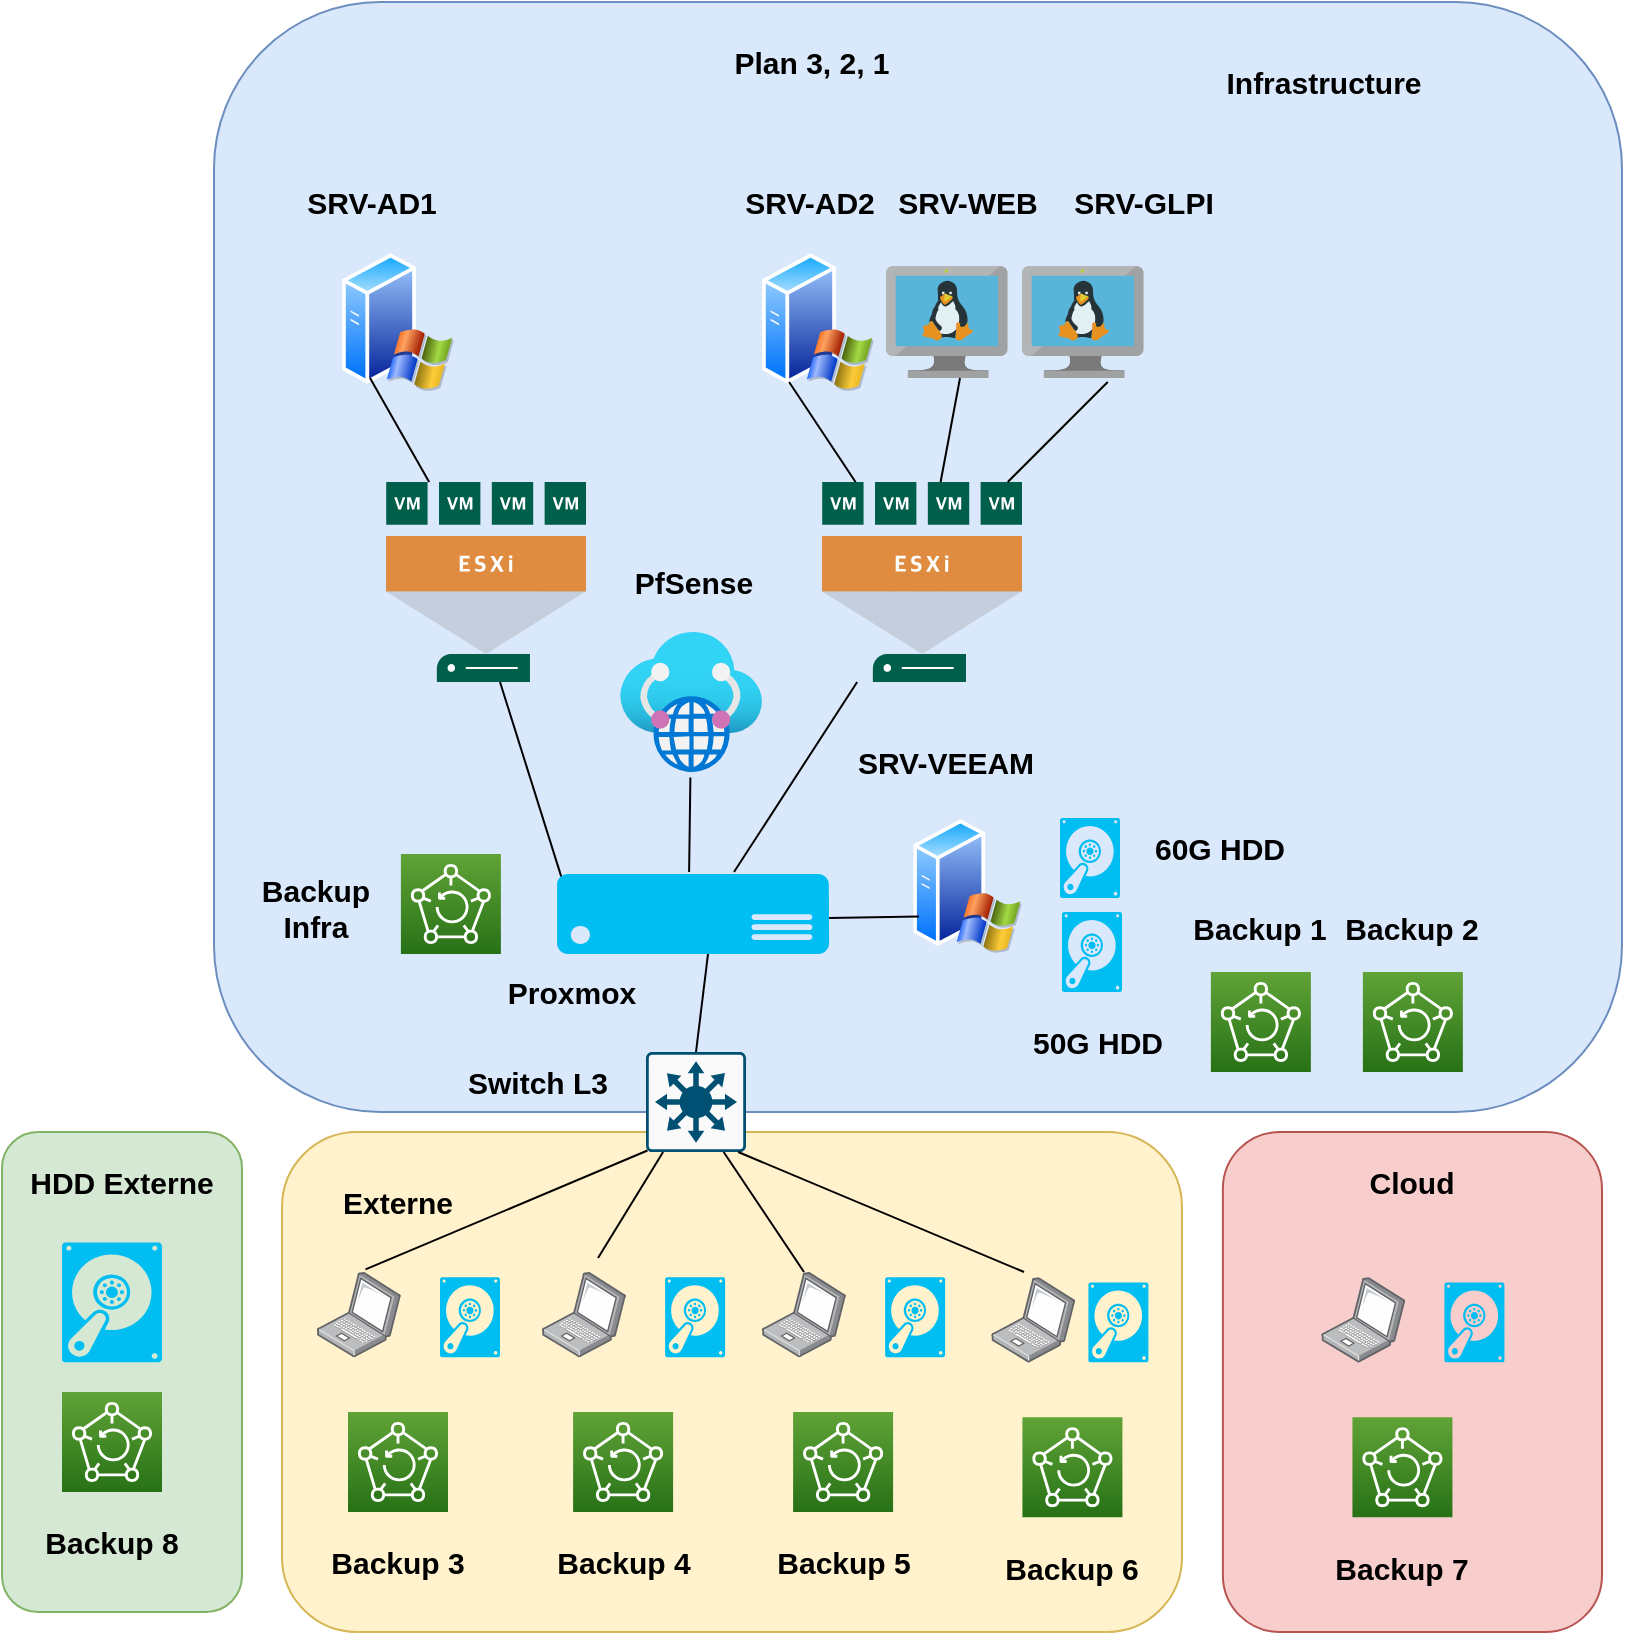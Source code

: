 <mxfile version="21.3.7" type="device">
  <diagram name="Page-1" id="KOc5lzrNY1ax1Q7tnOLz">
    <mxGraphModel dx="1687" dy="993" grid="1" gridSize="10" guides="1" tooltips="1" connect="1" arrows="1" fold="1" page="1" pageScale="1" pageWidth="827" pageHeight="1169" math="0" shadow="0">
      <root>
        <mxCell id="0" />
        <mxCell id="1" parent="0" />
        <mxCell id="ldkix52bEkoFvHIhopIW-28" value="" style="rounded=1;whiteSpace=wrap;html=1;fillColor=#d5e8d4;strokeColor=#82b366;" vertex="1" parent="1">
          <mxGeometry x="10" y="640" width="120" height="240" as="geometry" />
        </mxCell>
        <mxCell id="ldkix52bEkoFvHIhopIW-21" value="" style="rounded=1;whiteSpace=wrap;html=1;fillColor=#f8cecc;strokeColor=#b85450;" vertex="1" parent="1">
          <mxGeometry x="620.44" y="640" width="189.56" height="250" as="geometry" />
        </mxCell>
        <mxCell id="5b1crxVSo52NuIJrR2hu-26" value="" style="rounded=1;whiteSpace=wrap;html=1;fillColor=#fff2cc;strokeColor=#d6b656;" parent="1" vertex="1">
          <mxGeometry x="150" y="640" width="450" height="250" as="geometry" />
        </mxCell>
        <mxCell id="5b1crxVSo52NuIJrR2hu-23" value="" style="rounded=1;whiteSpace=wrap;html=1;fillColor=#dae8fc;strokeColor=#6c8ebf;" parent="1" vertex="1">
          <mxGeometry x="116" y="75" width="704" height="555" as="geometry" />
        </mxCell>
        <mxCell id="7ONHv5lKK2GfBuB7JvL1-2" value="" style="verticalLabelPosition=bottom;html=1;verticalAlign=top;align=center;strokeColor=none;fillColor=#00BEF2;shape=mxgraph.azure.server;" parent="1" vertex="1">
          <mxGeometry x="287.55" y="511" width="136" height="40" as="geometry" />
        </mxCell>
        <mxCell id="7ONHv5lKK2GfBuB7JvL1-3" value="" style="image;aspect=fixed;html=1;points=[];align=center;fontSize=12;image=img/lib/azure2/networking/Virtual_WANs.svg;" parent="1" vertex="1">
          <mxGeometry x="319" y="390" width="71.09" height="70" as="geometry" />
        </mxCell>
        <mxCell id="7ONHv5lKK2GfBuB7JvL1-4" value="" style="sketch=0;pointerEvents=1;shadow=0;dashed=0;html=1;strokeColor=none;fillColor=#005F4B;labelPosition=center;verticalLabelPosition=bottom;verticalAlign=top;align=center;outlineConnect=0;shape=mxgraph.veeam2.esxi_host;" parent="1" vertex="1">
          <mxGeometry x="202" y="315" width="100" height="100" as="geometry" />
        </mxCell>
        <mxCell id="7ONHv5lKK2GfBuB7JvL1-5" value="" style="sketch=0;pointerEvents=1;shadow=0;dashed=0;html=1;strokeColor=none;fillColor=#005F4B;labelPosition=center;verticalLabelPosition=bottom;verticalAlign=top;align=center;outlineConnect=0;shape=mxgraph.veeam2.esxi_host;" parent="1" vertex="1">
          <mxGeometry x="420" y="315" width="100" height="100" as="geometry" />
        </mxCell>
        <mxCell id="7ONHv5lKK2GfBuB7JvL1-6" value="" style="image;aspect=fixed;perimeter=ellipsePerimeter;html=1;align=center;shadow=0;dashed=0;spacingTop=3;image=img/lib/active_directory/windows_server_2.svg;" parent="1" vertex="1">
          <mxGeometry x="180" y="200" width="56" height="70" as="geometry" />
        </mxCell>
        <mxCell id="7ONHv5lKK2GfBuB7JvL1-7" value="" style="image;aspect=fixed;perimeter=ellipsePerimeter;html=1;align=center;shadow=0;dashed=0;spacingTop=3;image=img/lib/active_directory/windows_server_2.svg;" parent="1" vertex="1">
          <mxGeometry x="390" y="200" width="56" height="70" as="geometry" />
        </mxCell>
        <mxCell id="7ONHv5lKK2GfBuB7JvL1-8" value="" style="image;sketch=0;aspect=fixed;html=1;points=[];align=center;fontSize=12;image=img/lib/mscae/VM_Linux.svg;" parent="1" vertex="1">
          <mxGeometry x="452" y="207" width="60.87" height="56" as="geometry" />
        </mxCell>
        <mxCell id="7ONHv5lKK2GfBuB7JvL1-9" value="" style="image;sketch=0;aspect=fixed;html=1;points=[];align=center;fontSize=12;image=img/lib/mscae/VM_Linux.svg;" parent="1" vertex="1">
          <mxGeometry x="520" y="207" width="60.87" height="56" as="geometry" />
        </mxCell>
        <mxCell id="7ONHv5lKK2GfBuB7JvL1-10" value="" style="sketch=0;points=[[0,0,0],[0.25,0,0],[0.5,0,0],[0.75,0,0],[1,0,0],[0,1,0],[0.25,1,0],[0.5,1,0],[0.75,1,0],[1,1,0],[0,0.25,0],[0,0.5,0],[0,0.75,0],[1,0.25,0],[1,0.5,0],[1,0.75,0]];outlineConnect=0;fontColor=#232F3E;gradientColor=#60A337;gradientDirection=north;fillColor=#277116;strokeColor=#ffffff;dashed=0;verticalLabelPosition=bottom;verticalAlign=top;align=center;html=1;fontSize=12;fontStyle=0;aspect=fixed;shape=mxgraph.aws4.resourceIcon;resIcon=mxgraph.aws4.backup;" parent="1" vertex="1">
          <mxGeometry x="614.44" y="560" width="50" height="50" as="geometry" />
        </mxCell>
        <mxCell id="7ONHv5lKK2GfBuB7JvL1-11" value="" style="sketch=0;points=[[0,0,0],[0.25,0,0],[0.5,0,0],[0.75,0,0],[1,0,0],[0,1,0],[0.25,1,0],[0.5,1,0],[0.75,1,0],[1,1,0],[0,0.25,0],[0,0.5,0],[0,0.75,0],[1,0.25,0],[1,0.5,0],[1,0.75,0]];outlineConnect=0;fontColor=#232F3E;gradientColor=#60A337;gradientDirection=north;fillColor=#277116;strokeColor=#ffffff;dashed=0;verticalLabelPosition=bottom;verticalAlign=top;align=center;html=1;fontSize=12;fontStyle=0;aspect=fixed;shape=mxgraph.aws4.resourceIcon;resIcon=mxgraph.aws4.backup;" parent="1" vertex="1">
          <mxGeometry x="690.44" y="560" width="50" height="50" as="geometry" />
        </mxCell>
        <mxCell id="5b1crxVSo52NuIJrR2hu-1" value="" style="image;aspect=fixed;perimeter=ellipsePerimeter;html=1;align=center;shadow=0;dashed=0;spacingTop=3;image=img/lib/active_directory/windows_server_2.svg;" parent="1" vertex="1">
          <mxGeometry x="465.6" y="483" width="54.4" height="68" as="geometry" />
        </mxCell>
        <mxCell id="5b1crxVSo52NuIJrR2hu-3" value="" style="verticalLabelPosition=bottom;html=1;verticalAlign=top;align=center;strokeColor=none;fillColor=#00BEF2;shape=mxgraph.azure.vhd;pointerEvents=1;" parent="1" vertex="1">
          <mxGeometry x="540" y="530" width="30" height="40" as="geometry" />
        </mxCell>
        <mxCell id="5b1crxVSo52NuIJrR2hu-6" value="" style="verticalLabelPosition=bottom;html=1;verticalAlign=top;align=center;strokeColor=none;fillColor=#00BEF2;shape=mxgraph.azure.vhd;pointerEvents=1;" parent="1" vertex="1">
          <mxGeometry x="539" y="483" width="30" height="40" as="geometry" />
        </mxCell>
        <mxCell id="5b1crxVSo52NuIJrR2hu-7" value="" style="sketch=0;points=[[0,0,0],[0.25,0,0],[0.5,0,0],[0.75,0,0],[1,0,0],[0,1,0],[0.25,1,0],[0.5,1,0],[0.75,1,0],[1,1,0],[0,0.25,0],[0,0.5,0],[0,0.75,0],[1,0.25,0],[1,0.5,0],[1,0.75,0]];outlineConnect=0;fontColor=#232F3E;gradientColor=#60A337;gradientDirection=north;fillColor=#277116;strokeColor=#ffffff;dashed=0;verticalLabelPosition=bottom;verticalAlign=top;align=center;html=1;fontSize=12;fontStyle=0;aspect=fixed;shape=mxgraph.aws4.resourceIcon;resIcon=mxgraph.aws4.backup;" parent="1" vertex="1">
          <mxGeometry x="183" y="780" width="50" height="50" as="geometry" />
        </mxCell>
        <mxCell id="5b1crxVSo52NuIJrR2hu-8" value="&lt;b&gt;&lt;font style=&quot;font-size: 15px;&quot;&gt;Infrastructure&lt;/font&gt;&lt;/b&gt;" style="text;html=1;strokeColor=none;fillColor=none;align=center;verticalAlign=middle;whiteSpace=wrap;rounded=0;" parent="1" vertex="1">
          <mxGeometry x="620" y="100" width="102" height="30" as="geometry" />
        </mxCell>
        <mxCell id="5b1crxVSo52NuIJrR2hu-9" value="&lt;span style=&quot;font-size: 15px;&quot;&gt;&lt;b&gt;SRV-AD1&lt;/b&gt;&lt;/span&gt;" style="text;html=1;strokeColor=none;fillColor=none;align=center;verticalAlign=middle;whiteSpace=wrap;rounded=0;" parent="1" vertex="1">
          <mxGeometry x="144" y="160" width="102" height="30" as="geometry" />
        </mxCell>
        <mxCell id="5b1crxVSo52NuIJrR2hu-10" value="&lt;span style=&quot;font-size: 15px;&quot;&gt;&lt;b&gt;SRV-AD2&lt;/b&gt;&lt;/span&gt;" style="text;html=1;strokeColor=none;fillColor=none;align=center;verticalAlign=middle;whiteSpace=wrap;rounded=0;" parent="1" vertex="1">
          <mxGeometry x="363" y="160" width="102" height="30" as="geometry" />
        </mxCell>
        <mxCell id="5b1crxVSo52NuIJrR2hu-11" value="&lt;span style=&quot;font-size: 15px;&quot;&gt;&lt;b&gt;SRV-WEB&lt;/b&gt;&lt;/span&gt;" style="text;html=1;strokeColor=none;fillColor=none;align=center;verticalAlign=middle;whiteSpace=wrap;rounded=0;" parent="1" vertex="1">
          <mxGeometry x="441.8" y="160" width="102" height="30" as="geometry" />
        </mxCell>
        <mxCell id="5b1crxVSo52NuIJrR2hu-12" value="&lt;span style=&quot;font-size: 15px;&quot;&gt;&lt;b&gt;SRV-GLPI&lt;/b&gt;&lt;/span&gt;" style="text;html=1;strokeColor=none;fillColor=none;align=center;verticalAlign=middle;whiteSpace=wrap;rounded=0;" parent="1" vertex="1">
          <mxGeometry x="530" y="160" width="102" height="30" as="geometry" />
        </mxCell>
        <mxCell id="5b1crxVSo52NuIJrR2hu-13" value="&lt;span style=&quot;font-size: 15px;&quot;&gt;&lt;b&gt;PfSense&lt;/b&gt;&lt;/span&gt;" style="text;html=1;strokeColor=none;fillColor=none;align=center;verticalAlign=middle;whiteSpace=wrap;rounded=0;" parent="1" vertex="1">
          <mxGeometry x="304.55" y="350" width="102" height="30" as="geometry" />
        </mxCell>
        <mxCell id="5b1crxVSo52NuIJrR2hu-14" value="&lt;span style=&quot;font-size: 15px;&quot;&gt;&lt;b&gt;Proxmox&lt;/b&gt;&lt;/span&gt;" style="text;html=1;strokeColor=none;fillColor=none;align=center;verticalAlign=middle;whiteSpace=wrap;rounded=0;" parent="1" vertex="1">
          <mxGeometry x="243.55" y="555" width="102" height="30" as="geometry" />
        </mxCell>
        <mxCell id="5b1crxVSo52NuIJrR2hu-15" value="&lt;span style=&quot;font-size: 15px;&quot;&gt;&lt;b&gt;SRV-VEEAM&lt;/b&gt;&lt;/span&gt;" style="text;html=1;strokeColor=none;fillColor=none;align=center;verticalAlign=middle;whiteSpace=wrap;rounded=0;" parent="1" vertex="1">
          <mxGeometry x="431.43" y="440" width="102" height="30" as="geometry" />
        </mxCell>
        <mxCell id="5b1crxVSo52NuIJrR2hu-16" value="&lt;span style=&quot;font-size: 15px;&quot;&gt;&lt;b&gt;50G HDD&lt;/b&gt;&lt;/span&gt;" style="text;html=1;strokeColor=none;fillColor=none;align=center;verticalAlign=middle;whiteSpace=wrap;rounded=0;" parent="1" vertex="1">
          <mxGeometry x="520" y="580" width="76" height="30" as="geometry" />
        </mxCell>
        <mxCell id="5b1crxVSo52NuIJrR2hu-17" value="&lt;span style=&quot;font-size: 15px;&quot;&gt;&lt;b&gt;60G HDD&lt;/b&gt;&lt;/span&gt;" style="text;html=1;strokeColor=none;fillColor=none;align=center;verticalAlign=middle;whiteSpace=wrap;rounded=0;" parent="1" vertex="1">
          <mxGeometry x="580.87" y="483" width="76" height="30" as="geometry" />
        </mxCell>
        <mxCell id="5b1crxVSo52NuIJrR2hu-18" value="&lt;span style=&quot;font-size: 15px;&quot;&gt;&lt;b&gt;Backup 2&lt;/b&gt;&lt;/span&gt;" style="text;html=1;strokeColor=none;fillColor=none;align=center;verticalAlign=middle;whiteSpace=wrap;rounded=0;" parent="1" vertex="1">
          <mxGeometry x="677.44" y="523" width="76" height="30" as="geometry" />
        </mxCell>
        <mxCell id="5b1crxVSo52NuIJrR2hu-19" value="&lt;span style=&quot;font-size: 15px;&quot;&gt;&lt;b&gt;Backup 1&lt;/b&gt;&lt;/span&gt;" style="text;html=1;strokeColor=none;fillColor=none;align=center;verticalAlign=middle;whiteSpace=wrap;rounded=0;" parent="1" vertex="1">
          <mxGeometry x="601.44" y="523" width="76" height="30" as="geometry" />
        </mxCell>
        <mxCell id="5b1crxVSo52NuIJrR2hu-22" value="" style="image;points=[];aspect=fixed;html=1;align=center;shadow=0;dashed=0;image=img/lib/allied_telesis/computer_and_terminals/Laptop.svg;" parent="1" vertex="1">
          <mxGeometry x="167.45" y="710" width="42" height="42.6" as="geometry" />
        </mxCell>
        <mxCell id="5b1crxVSo52NuIJrR2hu-24" value="&lt;b&gt;&lt;font style=&quot;font-size: 15px;&quot;&gt;Plan 3, 2, 1&lt;/font&gt;&lt;/b&gt;" style="text;html=1;strokeColor=none;fillColor=none;align=center;verticalAlign=middle;whiteSpace=wrap;rounded=0;" parent="1" vertex="1">
          <mxGeometry x="363.6" y="90" width="102" height="30" as="geometry" />
        </mxCell>
        <mxCell id="5b1crxVSo52NuIJrR2hu-25" value="&lt;span style=&quot;font-size: 15px;&quot;&gt;&lt;b&gt;Externe&lt;/b&gt;&lt;/span&gt;" style="text;html=1;strokeColor=none;fillColor=none;align=center;verticalAlign=middle;whiteSpace=wrap;rounded=0;" parent="1" vertex="1">
          <mxGeometry x="157" y="660" width="102" height="30" as="geometry" />
        </mxCell>
        <mxCell id="5b1crxVSo52NuIJrR2hu-27" value="" style="verticalLabelPosition=bottom;html=1;verticalAlign=top;align=center;strokeColor=none;fillColor=#00BEF2;shape=mxgraph.azure.vhd;pointerEvents=1;" parent="1" vertex="1">
          <mxGeometry x="229" y="712.6" width="30" height="40" as="geometry" />
        </mxCell>
        <mxCell id="5b1crxVSo52NuIJrR2hu-28" value="&lt;span style=&quot;font-size: 15px;&quot;&gt;&lt;b&gt;Backup 3&lt;/b&gt;&lt;/span&gt;" style="text;html=1;strokeColor=none;fillColor=none;align=center;verticalAlign=middle;whiteSpace=wrap;rounded=0;" parent="1" vertex="1">
          <mxGeometry x="170" y="840" width="76" height="30" as="geometry" />
        </mxCell>
        <mxCell id="5b1crxVSo52NuIJrR2hu-30" value="" style="endArrow=none;html=1;rounded=0;entryX=0.495;entryY=1.04;entryDx=0;entryDy=0;entryPerimeter=0;" parent="1" target="7ONHv5lKK2GfBuB7JvL1-3" edge="1">
          <mxGeometry width="50" height="50" relative="1" as="geometry">
            <mxPoint x="353.55" y="510" as="sourcePoint" />
            <mxPoint x="403.55" y="460" as="targetPoint" />
          </mxGeometry>
        </mxCell>
        <mxCell id="5b1crxVSo52NuIJrR2hu-31" value="" style="endArrow=none;html=1;rounded=0;entryX=0;entryY=0.75;entryDx=0;entryDy=0;" parent="1" target="5b1crxVSo52NuIJrR2hu-1" edge="1">
          <mxGeometry width="50" height="50" relative="1" as="geometry">
            <mxPoint x="423.55" y="533" as="sourcePoint" />
            <mxPoint x="473.55" y="483" as="targetPoint" />
          </mxGeometry>
        </mxCell>
        <mxCell id="5b1crxVSo52NuIJrR2hu-32" value="" style="endArrow=none;html=1;rounded=0;" parent="1" target="7ONHv5lKK2GfBuB7JvL1-5" edge="1">
          <mxGeometry width="50" height="50" relative="1" as="geometry">
            <mxPoint x="376" y="510" as="sourcePoint" />
            <mxPoint x="426" y="460" as="targetPoint" />
          </mxGeometry>
        </mxCell>
        <mxCell id="5b1crxVSo52NuIJrR2hu-33" value="" style="endArrow=none;html=1;rounded=0;exitX=0.015;exitY=0.03;exitDx=0;exitDy=0;exitPerimeter=0;" parent="1" source="7ONHv5lKK2GfBuB7JvL1-2" edge="1">
          <mxGeometry width="50" height="50" relative="1" as="geometry">
            <mxPoint x="209" y="465" as="sourcePoint" />
            <mxPoint x="259" y="415" as="targetPoint" />
          </mxGeometry>
        </mxCell>
        <mxCell id="5b1crxVSo52NuIJrR2hu-34" value="" style="endArrow=none;html=1;rounded=0;" parent="1" source="7ONHv5lKK2GfBuB7JvL1-4" edge="1">
          <mxGeometry width="50" height="50" relative="1" as="geometry">
            <mxPoint x="144" y="313" as="sourcePoint" />
            <mxPoint x="194" y="263" as="targetPoint" />
          </mxGeometry>
        </mxCell>
        <mxCell id="5b1crxVSo52NuIJrR2hu-35" value="" style="endArrow=none;html=1;rounded=0;" parent="1" source="7ONHv5lKK2GfBuB7JvL1-5" edge="1">
          <mxGeometry width="50" height="50" relative="1" as="geometry">
            <mxPoint x="353.55" y="315" as="sourcePoint" />
            <mxPoint x="403.55" y="265" as="targetPoint" />
          </mxGeometry>
        </mxCell>
        <mxCell id="5b1crxVSo52NuIJrR2hu-36" value="" style="endArrow=none;html=1;rounded=0;" parent="1" edge="1">
          <mxGeometry width="50" height="50" relative="1" as="geometry">
            <mxPoint x="512.87" y="315" as="sourcePoint" />
            <mxPoint x="562.87" y="265" as="targetPoint" />
          </mxGeometry>
        </mxCell>
        <mxCell id="5b1crxVSo52NuIJrR2hu-37" value="" style="endArrow=none;html=1;rounded=0;" parent="1" source="7ONHv5lKK2GfBuB7JvL1-5" edge="1">
          <mxGeometry width="50" height="50" relative="1" as="geometry">
            <mxPoint x="439" y="313" as="sourcePoint" />
            <mxPoint x="489" y="263" as="targetPoint" />
          </mxGeometry>
        </mxCell>
        <mxCell id="5b1crxVSo52NuIJrR2hu-39" value="" style="sketch=0;points=[[0.015,0.015,0],[0.985,0.015,0],[0.985,0.985,0],[0.015,0.985,0],[0.25,0,0],[0.5,0,0],[0.75,0,0],[1,0.25,0],[1,0.5,0],[1,0.75,0],[0.75,1,0],[0.5,1,0],[0.25,1,0],[0,0.75,0],[0,0.5,0],[0,0.25,0]];verticalLabelPosition=bottom;html=1;verticalAlign=top;aspect=fixed;align=center;pointerEvents=1;shape=mxgraph.cisco19.rect;prIcon=l3_switch;fillColor=#FAFAFA;strokeColor=#005073;" parent="1" vertex="1">
          <mxGeometry x="332" y="600" width="50" height="50" as="geometry" />
        </mxCell>
        <mxCell id="5b1crxVSo52NuIJrR2hu-40" value="&lt;span style=&quot;font-size: 15px;&quot;&gt;&lt;b&gt;Switch L3&lt;/b&gt;&lt;/span&gt;" style="text;html=1;strokeColor=none;fillColor=none;align=center;verticalAlign=middle;whiteSpace=wrap;rounded=0;" parent="1" vertex="1">
          <mxGeometry x="227" y="600" width="102" height="30" as="geometry" />
        </mxCell>
        <mxCell id="5b1crxVSo52NuIJrR2hu-41" value="" style="endArrow=none;html=1;rounded=0;exitX=0.579;exitY=-0.031;exitDx=0;exitDy=0;exitPerimeter=0;entryX=0.015;entryY=0.985;entryDx=0;entryDy=0;entryPerimeter=0;" parent="1" source="5b1crxVSo52NuIJrR2hu-22" edge="1" target="5b1crxVSo52NuIJrR2hu-39">
          <mxGeometry width="50" height="50" relative="1" as="geometry">
            <mxPoint x="313" y="700" as="sourcePoint" />
            <mxPoint x="363" y="650" as="targetPoint" />
          </mxGeometry>
        </mxCell>
        <mxCell id="5b1crxVSo52NuIJrR2hu-42" value="" style="endArrow=none;html=1;rounded=0;exitX=0.5;exitY=0;exitDx=0;exitDy=0;exitPerimeter=0;" parent="1" source="5b1crxVSo52NuIJrR2hu-39" edge="1">
          <mxGeometry width="50" height="50" relative="1" as="geometry">
            <mxPoint x="313" y="601" as="sourcePoint" />
            <mxPoint x="363" y="551" as="targetPoint" />
          </mxGeometry>
        </mxCell>
        <mxCell id="ldkix52bEkoFvHIhopIW-1" value="" style="sketch=0;points=[[0,0,0],[0.25,0,0],[0.5,0,0],[0.75,0,0],[1,0,0],[0,1,0],[0.25,1,0],[0.5,1,0],[0.75,1,0],[1,1,0],[0,0.25,0],[0,0.5,0],[0,0.75,0],[1,0.25,0],[1,0.5,0],[1,0.75,0]];outlineConnect=0;fontColor=#232F3E;gradientColor=#60A337;gradientDirection=north;fillColor=#277116;strokeColor=#ffffff;dashed=0;verticalLabelPosition=bottom;verticalAlign=top;align=center;html=1;fontSize=12;fontStyle=0;aspect=fixed;shape=mxgraph.aws4.resourceIcon;resIcon=mxgraph.aws4.backup;" vertex="1" parent="1">
          <mxGeometry x="295.55" y="780" width="50" height="50" as="geometry" />
        </mxCell>
        <mxCell id="ldkix52bEkoFvHIhopIW-2" value="" style="image;points=[];aspect=fixed;html=1;align=center;shadow=0;dashed=0;image=img/lib/allied_telesis/computer_and_terminals/Laptop.svg;" vertex="1" parent="1">
          <mxGeometry x="280" y="710" width="42" height="42.6" as="geometry" />
        </mxCell>
        <mxCell id="ldkix52bEkoFvHIhopIW-3" value="" style="verticalLabelPosition=bottom;html=1;verticalAlign=top;align=center;strokeColor=none;fillColor=#00BEF2;shape=mxgraph.azure.vhd;pointerEvents=1;" vertex="1" parent="1">
          <mxGeometry x="341.55" y="712.6" width="30" height="40" as="geometry" />
        </mxCell>
        <mxCell id="ldkix52bEkoFvHIhopIW-4" value="&lt;span style=&quot;font-size: 15px;&quot;&gt;&lt;b&gt;Backup 4&lt;/b&gt;&lt;/span&gt;" style="text;html=1;strokeColor=none;fillColor=none;align=center;verticalAlign=middle;whiteSpace=wrap;rounded=0;" vertex="1" parent="1">
          <mxGeometry x="282.55" y="840" width="76" height="30" as="geometry" />
        </mxCell>
        <mxCell id="ldkix52bEkoFvHIhopIW-5" value="" style="sketch=0;points=[[0,0,0],[0.25,0,0],[0.5,0,0],[0.75,0,0],[1,0,0],[0,1,0],[0.25,1,0],[0.5,1,0],[0.75,1,0],[1,1,0],[0,0.25,0],[0,0.5,0],[0,0.75,0],[1,0.25,0],[1,0.5,0],[1,0.75,0]];outlineConnect=0;fontColor=#232F3E;gradientColor=#60A337;gradientDirection=north;fillColor=#277116;strokeColor=#ffffff;dashed=0;verticalLabelPosition=bottom;verticalAlign=top;align=center;html=1;fontSize=12;fontStyle=0;aspect=fixed;shape=mxgraph.aws4.resourceIcon;resIcon=mxgraph.aws4.backup;" vertex="1" parent="1">
          <mxGeometry x="405.55" y="780" width="50" height="50" as="geometry" />
        </mxCell>
        <mxCell id="ldkix52bEkoFvHIhopIW-6" value="" style="image;points=[];aspect=fixed;html=1;align=center;shadow=0;dashed=0;image=img/lib/allied_telesis/computer_and_terminals/Laptop.svg;" vertex="1" parent="1">
          <mxGeometry x="390" y="710" width="42" height="42.6" as="geometry" />
        </mxCell>
        <mxCell id="ldkix52bEkoFvHIhopIW-7" value="" style="verticalLabelPosition=bottom;html=1;verticalAlign=top;align=center;strokeColor=none;fillColor=#00BEF2;shape=mxgraph.azure.vhd;pointerEvents=1;" vertex="1" parent="1">
          <mxGeometry x="451.55" y="712.6" width="30" height="40" as="geometry" />
        </mxCell>
        <mxCell id="ldkix52bEkoFvHIhopIW-8" value="&lt;span style=&quot;font-size: 15px;&quot;&gt;&lt;b&gt;Backup 5&lt;/b&gt;&lt;/span&gt;" style="text;html=1;strokeColor=none;fillColor=none;align=center;verticalAlign=middle;whiteSpace=wrap;rounded=0;" vertex="1" parent="1">
          <mxGeometry x="392.55" y="840" width="76" height="30" as="geometry" />
        </mxCell>
        <mxCell id="ldkix52bEkoFvHIhopIW-9" value="" style="sketch=0;points=[[0,0,0],[0.25,0,0],[0.5,0,0],[0.75,0,0],[1,0,0],[0,1,0],[0.25,1,0],[0.5,1,0],[0.75,1,0],[1,1,0],[0,0.25,0],[0,0.5,0],[0,0.75,0],[1,0.25,0],[1,0.5,0],[1,0.75,0]];outlineConnect=0;fontColor=#232F3E;gradientColor=#60A337;gradientDirection=north;fillColor=#277116;strokeColor=#ffffff;dashed=0;verticalLabelPosition=bottom;verticalAlign=top;align=center;html=1;fontSize=12;fontStyle=0;aspect=fixed;shape=mxgraph.aws4.resourceIcon;resIcon=mxgraph.aws4.backup;" vertex="1" parent="1">
          <mxGeometry x="520.21" y="782.6" width="50" height="50" as="geometry" />
        </mxCell>
        <mxCell id="ldkix52bEkoFvHIhopIW-10" value="" style="image;points=[];aspect=fixed;html=1;align=center;shadow=0;dashed=0;image=img/lib/allied_telesis/computer_and_terminals/Laptop.svg;" vertex="1" parent="1">
          <mxGeometry x="504.66" y="712.6" width="42" height="42.6" as="geometry" />
        </mxCell>
        <mxCell id="ldkix52bEkoFvHIhopIW-11" value="" style="verticalLabelPosition=bottom;html=1;verticalAlign=top;align=center;strokeColor=none;fillColor=#00BEF2;shape=mxgraph.azure.vhd;pointerEvents=1;" vertex="1" parent="1">
          <mxGeometry x="553.21" y="715.2" width="30" height="40" as="geometry" />
        </mxCell>
        <mxCell id="ldkix52bEkoFvHIhopIW-12" value="&lt;span style=&quot;font-size: 15px;&quot;&gt;&lt;b&gt;Backup 6&lt;/b&gt;&lt;/span&gt;" style="text;html=1;strokeColor=none;fillColor=none;align=center;verticalAlign=middle;whiteSpace=wrap;rounded=0;" vertex="1" parent="1">
          <mxGeometry x="507.21" y="842.6" width="76" height="30" as="geometry" />
        </mxCell>
        <mxCell id="ldkix52bEkoFvHIhopIW-13" value="" style="endArrow=none;html=1;rounded=0;exitX=0.667;exitY=-0.164;exitDx=0;exitDy=0;exitPerimeter=0;" edge="1" parent="1" source="ldkix52bEkoFvHIhopIW-2">
          <mxGeometry width="50" height="50" relative="1" as="geometry">
            <mxPoint x="370.55" y="729" as="sourcePoint" />
            <mxPoint x="340.55" y="650" as="targetPoint" />
          </mxGeometry>
        </mxCell>
        <mxCell id="ldkix52bEkoFvHIhopIW-14" value="" style="endArrow=none;html=1;rounded=0;exitX=0.389;exitY=-0.061;exitDx=0;exitDy=0;exitPerimeter=0;" edge="1" parent="1" source="ldkix52bEkoFvHIhopIW-10">
          <mxGeometry width="50" height="50" relative="1" as="geometry">
            <mxPoint x="345.55" y="703" as="sourcePoint" />
            <mxPoint x="378.1" y="650" as="targetPoint" />
          </mxGeometry>
        </mxCell>
        <mxCell id="ldkix52bEkoFvHIhopIW-15" value="" style="endArrow=none;html=1;rounded=0;exitX=0.5;exitY=0;exitDx=0;exitDy=0;exitPerimeter=0;" edge="1" parent="1" source="ldkix52bEkoFvHIhopIW-6">
          <mxGeometry width="50" height="50" relative="1" as="geometry">
            <mxPoint x="338.27" y="703" as="sourcePoint" />
            <mxPoint x="370.82" y="650" as="targetPoint" />
          </mxGeometry>
        </mxCell>
        <mxCell id="ldkix52bEkoFvHIhopIW-17" value="" style="sketch=0;points=[[0,0,0],[0.25,0,0],[0.5,0,0],[0.75,0,0],[1,0,0],[0,1,0],[0.25,1,0],[0.5,1,0],[0.75,1,0],[1,1,0],[0,0.25,0],[0,0.5,0],[0,0.75,0],[1,0.25,0],[1,0.5,0],[1,0.75,0]];outlineConnect=0;fontColor=#232F3E;gradientColor=#60A337;gradientDirection=north;fillColor=#277116;strokeColor=#ffffff;dashed=0;verticalLabelPosition=bottom;verticalAlign=top;align=center;html=1;fontSize=12;fontStyle=0;aspect=fixed;shape=mxgraph.aws4.resourceIcon;resIcon=mxgraph.aws4.backup;" vertex="1" parent="1">
          <mxGeometry x="209.45" y="501" width="50" height="50" as="geometry" />
        </mxCell>
        <mxCell id="ldkix52bEkoFvHIhopIW-19" value="&lt;span style=&quot;font-size: 15px;&quot;&gt;&lt;b&gt;Backup&lt;br&gt;Infra&lt;br&gt;&lt;/b&gt;&lt;/span&gt;" style="text;html=1;strokeColor=none;fillColor=none;align=center;verticalAlign=middle;whiteSpace=wrap;rounded=0;" vertex="1" parent="1">
          <mxGeometry x="116" y="513" width="102" height="30" as="geometry" />
        </mxCell>
        <mxCell id="ldkix52bEkoFvHIhopIW-22" value="" style="sketch=0;points=[[0,0,0],[0.25,0,0],[0.5,0,0],[0.75,0,0],[1,0,0],[0,1,0],[0.25,1,0],[0.5,1,0],[0.75,1,0],[1,1,0],[0,0.25,0],[0,0.5,0],[0,0.75,0],[1,0.25,0],[1,0.5,0],[1,0.75,0]];outlineConnect=0;fontColor=#232F3E;gradientColor=#60A337;gradientDirection=north;fillColor=#277116;strokeColor=#ffffff;dashed=0;verticalLabelPosition=bottom;verticalAlign=top;align=center;html=1;fontSize=12;fontStyle=0;aspect=fixed;shape=mxgraph.aws4.resourceIcon;resIcon=mxgraph.aws4.backup;" vertex="1" parent="1">
          <mxGeometry x="685.22" y="782.6" width="50" height="50" as="geometry" />
        </mxCell>
        <mxCell id="ldkix52bEkoFvHIhopIW-23" value="" style="image;points=[];aspect=fixed;html=1;align=center;shadow=0;dashed=0;image=img/lib/allied_telesis/computer_and_terminals/Laptop.svg;" vertex="1" parent="1">
          <mxGeometry x="669.67" y="712.6" width="42" height="42.6" as="geometry" />
        </mxCell>
        <mxCell id="ldkix52bEkoFvHIhopIW-24" value="" style="verticalLabelPosition=bottom;html=1;verticalAlign=top;align=center;strokeColor=none;fillColor=#00BEF2;shape=mxgraph.azure.vhd;pointerEvents=1;" vertex="1" parent="1">
          <mxGeometry x="731.22" y="715.2" width="30" height="40" as="geometry" />
        </mxCell>
        <mxCell id="ldkix52bEkoFvHIhopIW-26" value="&lt;span style=&quot;font-size: 15px;&quot;&gt;&lt;b&gt;Cloud&lt;br&gt;&lt;/b&gt;&lt;/span&gt;" style="text;html=1;strokeColor=none;fillColor=none;align=center;verticalAlign=middle;whiteSpace=wrap;rounded=0;" vertex="1" parent="1">
          <mxGeometry x="664.44" y="650" width="102" height="30" as="geometry" />
        </mxCell>
        <mxCell id="ldkix52bEkoFvHIhopIW-27" value="&lt;span style=&quot;font-size: 15px;&quot;&gt;&lt;b&gt;Backup 7&lt;/b&gt;&lt;/span&gt;" style="text;html=1;strokeColor=none;fillColor=none;align=center;verticalAlign=middle;whiteSpace=wrap;rounded=0;" vertex="1" parent="1">
          <mxGeometry x="672.22" y="842.6" width="76" height="30" as="geometry" />
        </mxCell>
        <mxCell id="ldkix52bEkoFvHIhopIW-29" value="&lt;span style=&quot;font-size: 15px;&quot;&gt;&lt;b&gt;HDD Externe&lt;br&gt;&lt;/b&gt;&lt;/span&gt;" style="text;html=1;strokeColor=none;fillColor=none;align=center;verticalAlign=middle;whiteSpace=wrap;rounded=0;" vertex="1" parent="1">
          <mxGeometry x="19" y="650" width="102" height="30" as="geometry" />
        </mxCell>
        <mxCell id="ldkix52bEkoFvHIhopIW-30" value="" style="verticalLabelPosition=bottom;html=1;verticalAlign=top;align=center;strokeColor=none;fillColor=#00BEF2;shape=mxgraph.azure.vhd;pointerEvents=1;" vertex="1" parent="1">
          <mxGeometry x="40" y="695.2" width="50" height="60" as="geometry" />
        </mxCell>
        <mxCell id="ldkix52bEkoFvHIhopIW-31" value="" style="sketch=0;points=[[0,0,0],[0.25,0,0],[0.5,0,0],[0.75,0,0],[1,0,0],[0,1,0],[0.25,1,0],[0.5,1,0],[0.75,1,0],[1,1,0],[0,0.25,0],[0,0.5,0],[0,0.75,0],[1,0.25,0],[1,0.5,0],[1,0.75,0]];outlineConnect=0;fontColor=#232F3E;gradientColor=#60A337;gradientDirection=north;fillColor=#277116;strokeColor=#ffffff;dashed=0;verticalLabelPosition=bottom;verticalAlign=top;align=center;html=1;fontSize=12;fontStyle=0;aspect=fixed;shape=mxgraph.aws4.resourceIcon;resIcon=mxgraph.aws4.backup;" vertex="1" parent="1">
          <mxGeometry x="40" y="770" width="50" height="50" as="geometry" />
        </mxCell>
        <mxCell id="ldkix52bEkoFvHIhopIW-32" value="&lt;span style=&quot;font-size: 15px;&quot;&gt;&lt;b&gt;Backup 8&lt;br&gt;&lt;/b&gt;&lt;/span&gt;" style="text;html=1;strokeColor=none;fillColor=none;align=center;verticalAlign=middle;whiteSpace=wrap;rounded=0;" vertex="1" parent="1">
          <mxGeometry x="27" y="830" width="76" height="30" as="geometry" />
        </mxCell>
      </root>
    </mxGraphModel>
  </diagram>
</mxfile>
